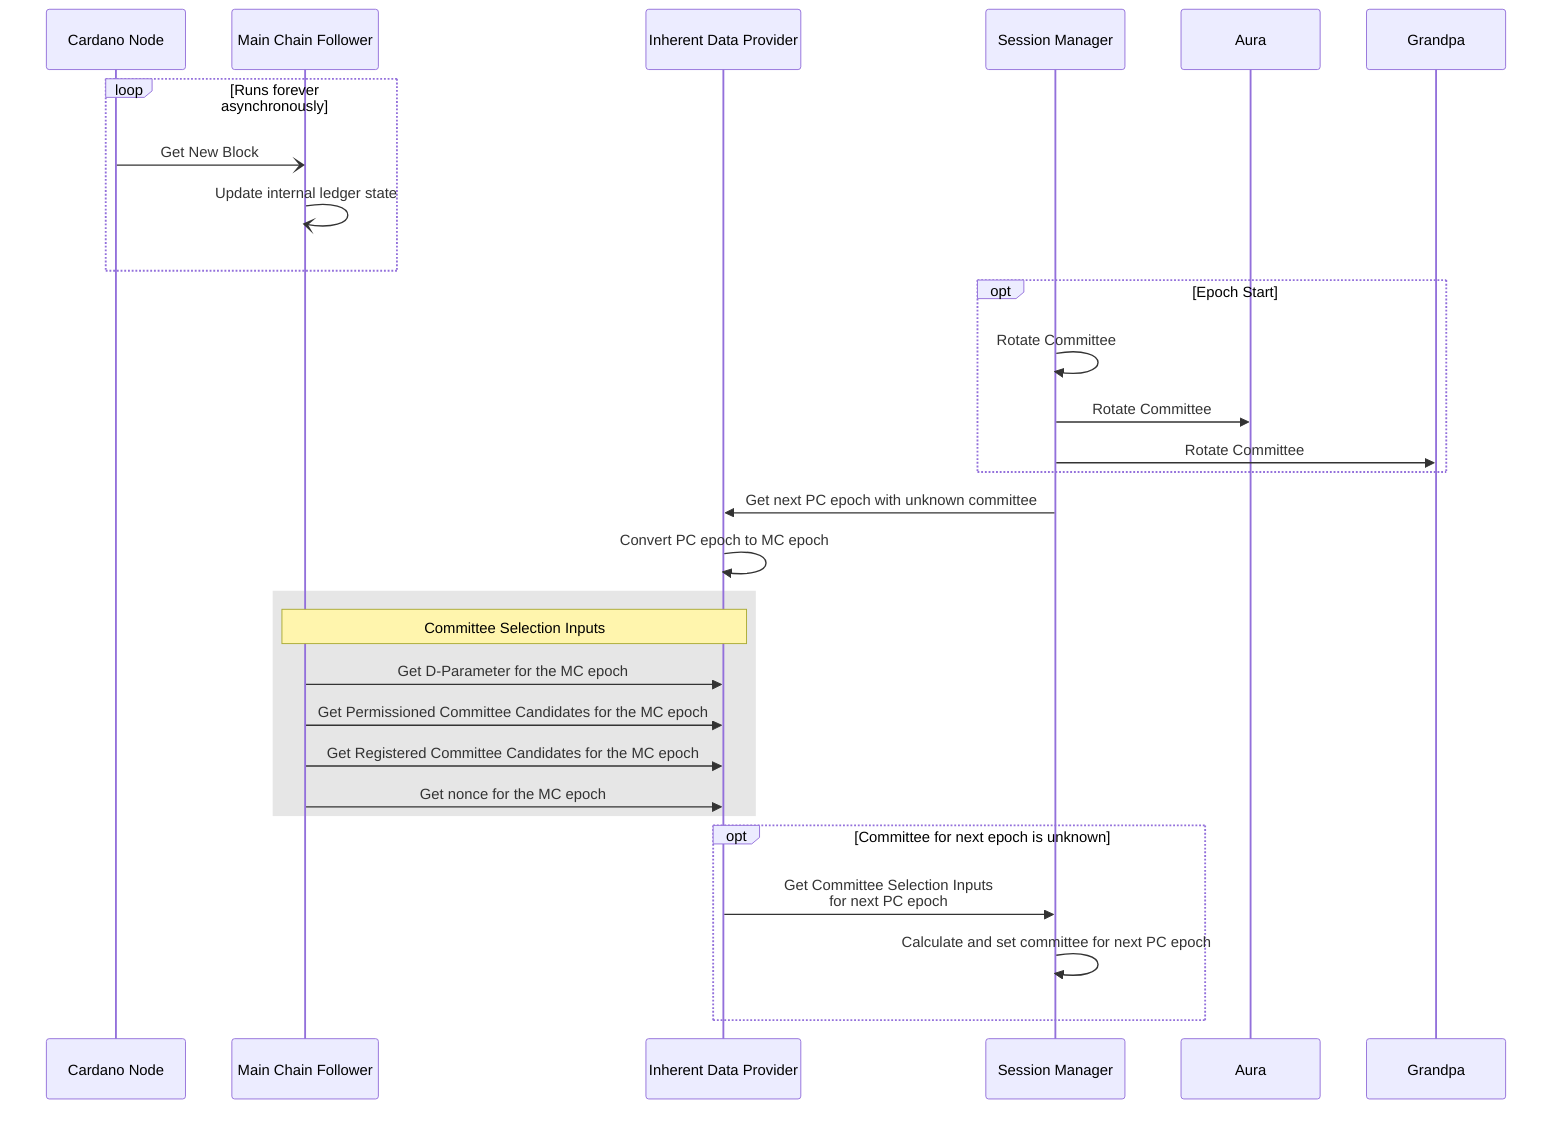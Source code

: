 sequenceDiagram
    participant Mainchain as Cardano Node
    participant Follower as Main Chain Follower
    participant Inherent as Inherent Data Provider
    participant Session as Session Manager
    participant Aura as Aura
    participant Grandpa as Grandpa

    loop Runs forever asynchronously
        Mainchain-)Follower: Get New Block
        Follower-)Follower: Update internal ledger state
    end
    
    opt Epoch Start
        Session->>Session: Rotate Committee
        Session->>Aura: Rotate Committee
        Session->>Grandpa: Rotate Committee
    end
    Session->>Inherent: Get next PC epoch with unknown committee
    Inherent->>Inherent: Convert PC epoch to MC epoch

    rect rgb(230,230,230)
        Note over Follower,Inherent: Committee Selection Inputs
        Follower->>Inherent: Get D-Parameter for the MC epoch
        Follower->>Inherent: Get Permissioned Committee Candidates for the MC epoch
        Follower->>Inherent: Get Registered Committee Candidates for the MC epoch
        Follower->>Inherent: Get nonce for the MC epoch
    end

    opt Committee for next epoch is unknown
        Inherent->>Session: Get Committee Selection Inputs<br>for next PC epoch
        Session->>Session: Calculate and set committee for next PC epoch
    end